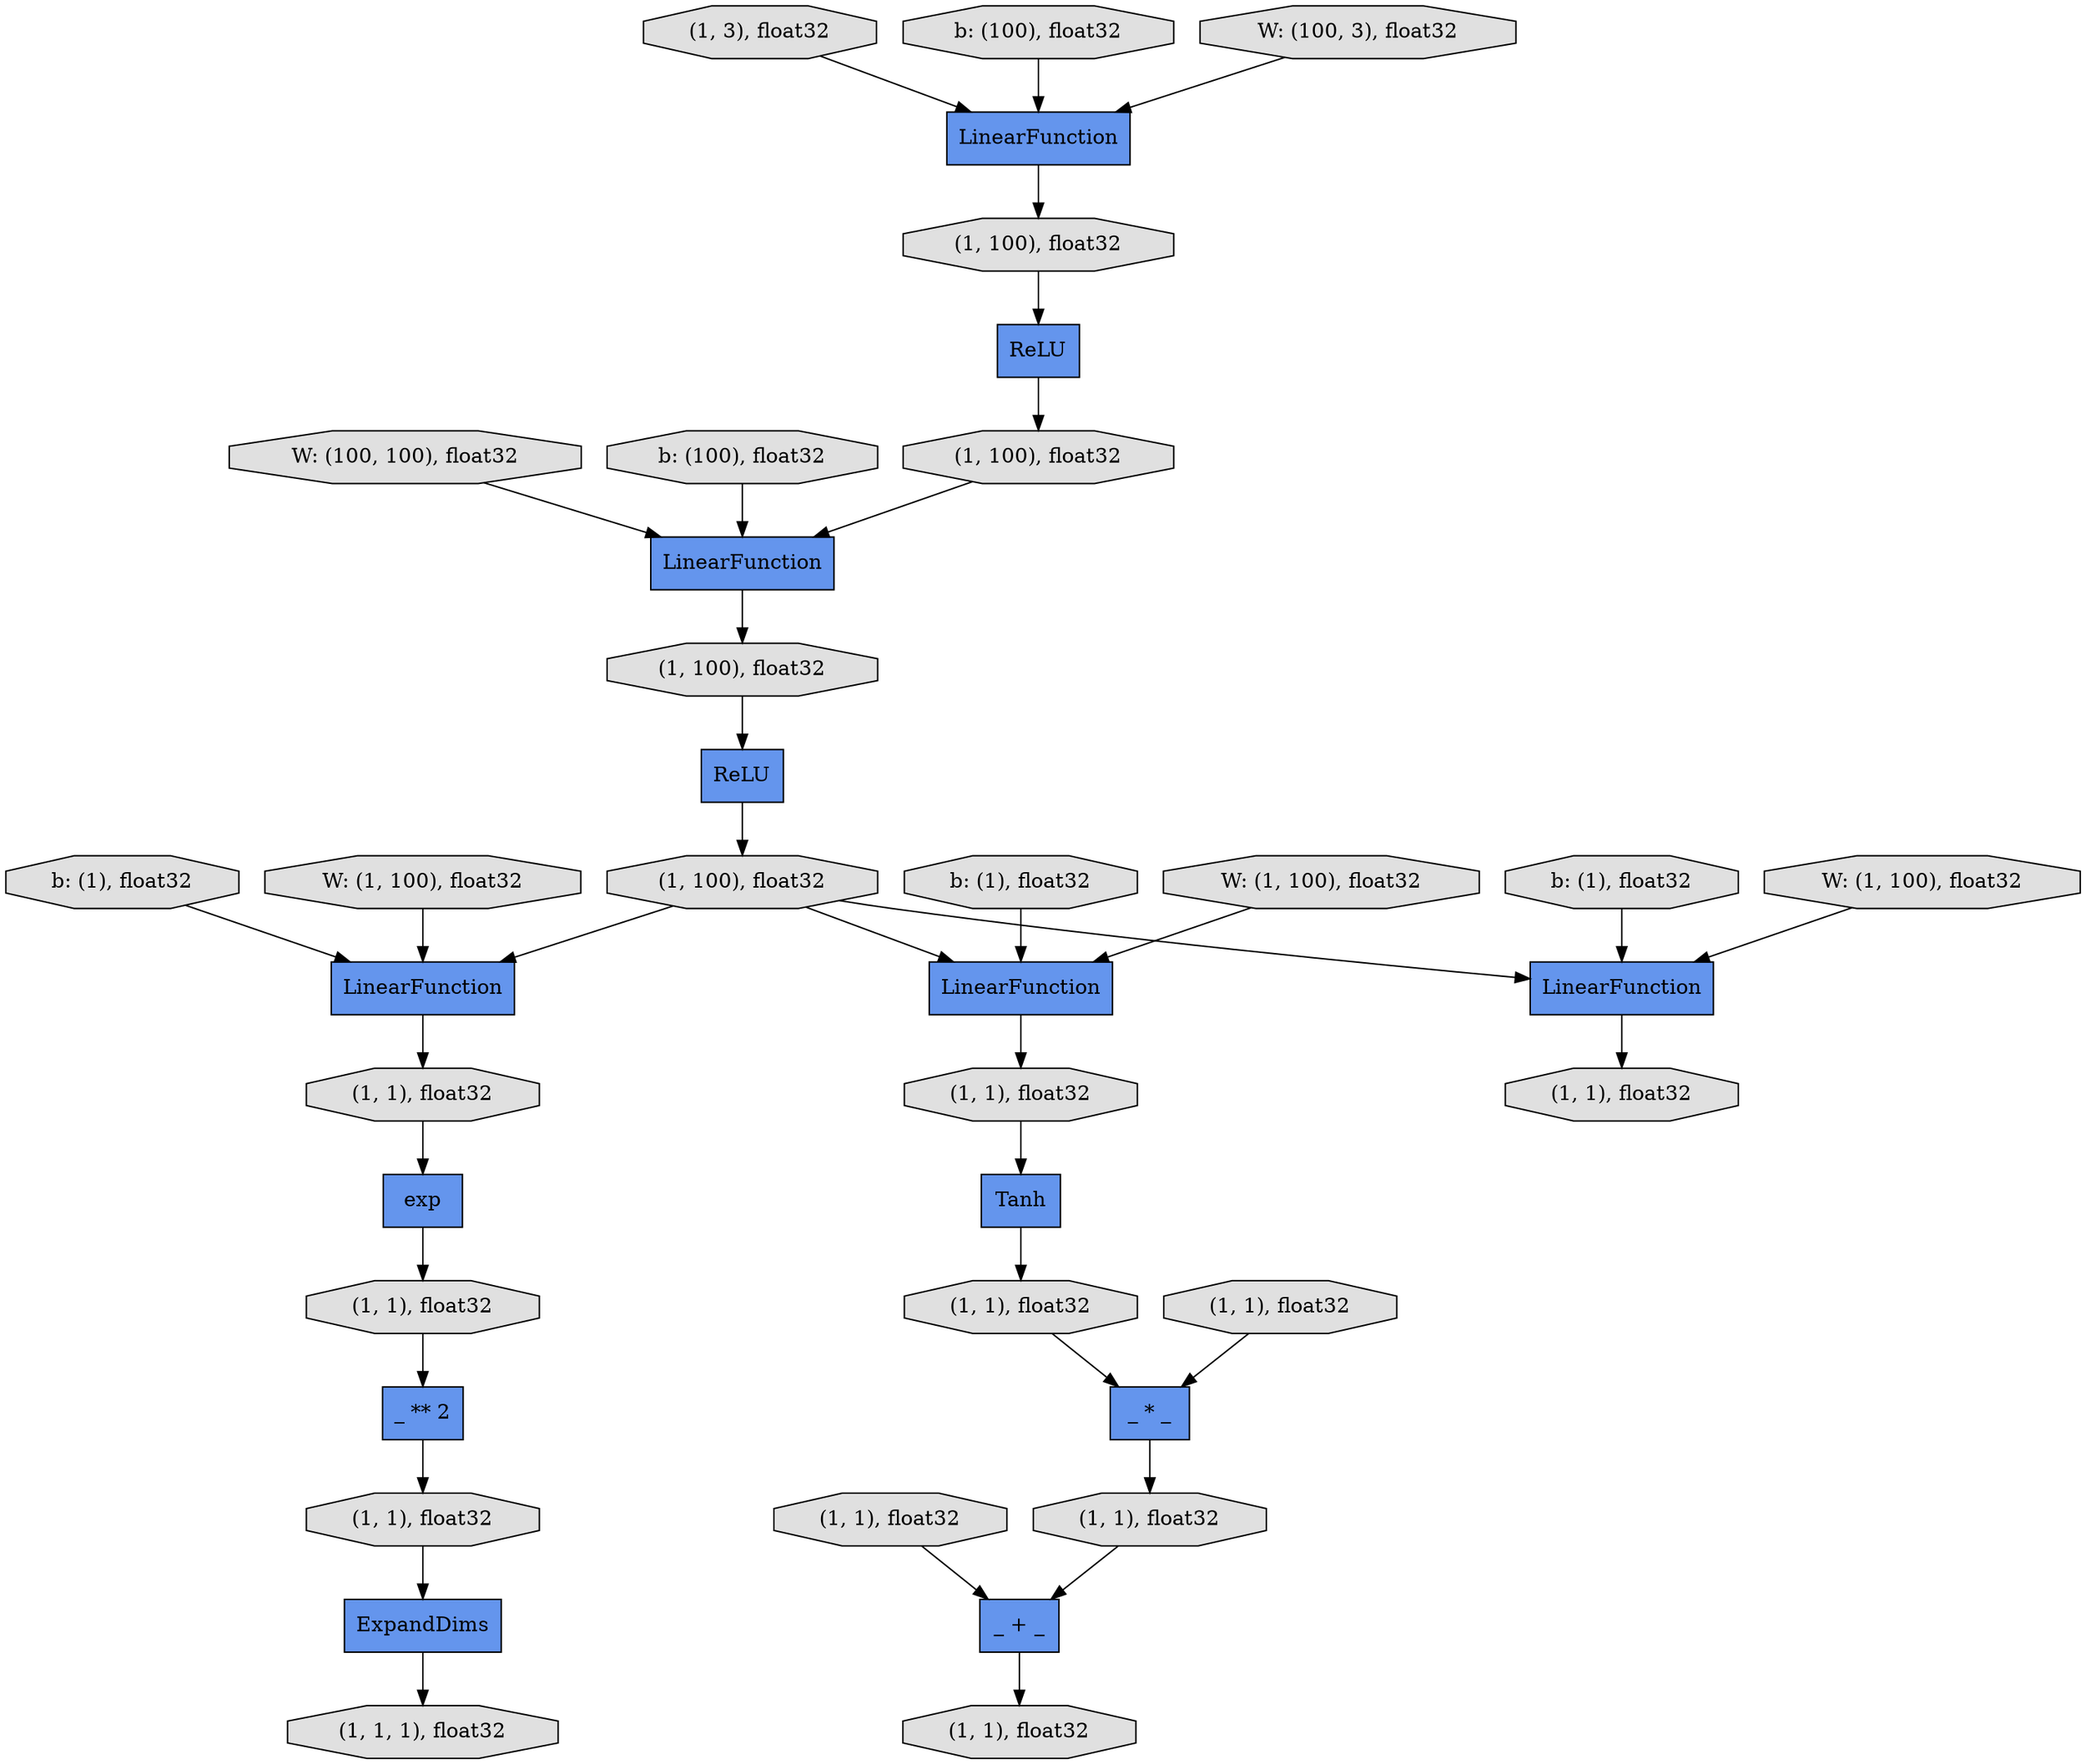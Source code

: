 digraph graphname{rankdir=TB;139875445069864 [label="_ ** 2",shape="record",fillcolor="#6495ED",style="filled"];139875445067848 [label="b: (1), float32",shape="octagon",fillcolor="#E0E0E0",style="filled"];139875445069920 [label="(1, 1), float32",shape="octagon",fillcolor="#E0E0E0",style="filled"];139875445069976 [label="exp",shape="record",fillcolor="#6495ED",style="filled"];139875445067960 [label="(1, 3), float32",shape="octagon",fillcolor="#E0E0E0",style="filled"];139875445070032 [label="(1, 1), float32",shape="octagon",fillcolor="#E0E0E0",style="filled"];139875445008592 [label="b: (100), float32",shape="octagon",fillcolor="#E0E0E0",style="filled"];139875445070088 [label="(1, 1), float32",shape="octagon",fillcolor="#E0E0E0",style="filled"];139875445068128 [label="W: (1, 100), float32",shape="octagon",fillcolor="#E0E0E0",style="filled"];139875791151456 [label="W: (100, 3), float32",shape="octagon",fillcolor="#E0E0E0",style="filled"];139875445070256 [label="(1, 1), float32",shape="octagon",fillcolor="#E0E0E0",style="filled"];139875695172016 [label="LinearFunction",shape="record",fillcolor="#6495ED",style="filled"];139875445008872 [label="W: (100, 100), float32",shape="octagon",fillcolor="#E0E0E0",style="filled"];139875445070368 [label="(1, 1), float32",shape="octagon",fillcolor="#E0E0E0",style="filled"];139875445068408 [label="b: (1), float32",shape="octagon",fillcolor="#E0E0E0",style="filled"];139875445070592 [label="(1, 1), float32",shape="octagon",fillcolor="#E0E0E0",style="filled"];139875445009152 [label="b: (100), float32",shape="octagon",fillcolor="#E0E0E0",style="filled"];139875445068744 [label="ReLU",shape="record",fillcolor="#6495ED",style="filled"];139875445068800 [label="(1, 100), float32",shape="octagon",fillcolor="#E0E0E0",style="filled"];139875445068856 [label="LinearFunction",shape="record",fillcolor="#6495ED",style="filled"];139875445070928 [label="(1, 1), float32",shape="octagon",fillcolor="#E0E0E0",style="filled"];139875445068912 [label="(1, 100), float32",shape="octagon",fillcolor="#E0E0E0",style="filled"];139875445070984 [label="ExpandDims",shape="record",fillcolor="#6495ED",style="filled"];139875445009600 [label="W: (1, 100), float32",shape="octagon",fillcolor="#E0E0E0",style="filled"];139875695172800 [label="ReLU",shape="record",fillcolor="#6495ED",style="filled"];139875445069024 [label="(1, 100), float32",shape="octagon",fillcolor="#E0E0E0",style="filled"];139875445069080 [label="(1, 1), float32",shape="octagon",fillcolor="#E0E0E0",style="filled"];139875445071152 [label="(1, 1, 1), float32",shape="octagon",fillcolor="#E0E0E0",style="filled"];139875445069192 [label="(1, 100), float32",shape="octagon",fillcolor="#E0E0E0",style="filled"];139875654575496 [label="LinearFunction",shape="record",fillcolor="#6495ED",style="filled"];139875445069248 [label="Tanh",shape="record",fillcolor="#6495ED",style="filled"];139875445009880 [label="b: (1), float32",shape="octagon",fillcolor="#E0E0E0",style="filled"];139875445069304 [label="LinearFunction",shape="record",fillcolor="#6495ED",style="filled"];139875445069416 [label="(1, 1), float32",shape="octagon",fillcolor="#E0E0E0",style="filled"];139875654510184 [label="LinearFunction",shape="record",fillcolor="#6495ED",style="filled"];139875445069528 [label="_ + _",shape="record",fillcolor="#6495ED",style="filled"];139875445010160 [label="W: (1, 100), float32",shape="octagon",fillcolor="#E0E0E0",style="filled"];139875445069640 [label="(1, 1), float32",shape="octagon",fillcolor="#E0E0E0",style="filled"];139875445069752 [label="_ * _",shape="record",fillcolor="#6495ED",style="filled"];139875654575496 -> 139875445069080;139875445068912 -> 139875695172016;139875445070984 -> 139875445071152;139875445009152 -> 139875695172016;139875445068856 -> 139875445069416;139875445069304 -> 139875445070368;139875445069920 -> 139875445069752;139875445070088 -> 139875445069528;139875445070928 -> 139875445070984;139875445069192 -> 139875445069304;139875445008872 -> 139875695172016;139875445069416 -> 139875445069248;139875445070592 -> 139875445069864;139875445069752 -> 139875445070032;139875445009600 -> 139875654575496;139875445008592 -> 139875654510184;139875445069248 -> 139875445069640;139875445068408 -> 139875445069304;139875445067848 -> 139875445068856;139875445069640 -> 139875445069752;139875445068744 -> 139875445069192;139875445070368 -> 139875445069976;139875695172800 -> 139875445068912;139875445069528 -> 139875445070256;139875445068800 -> 139875695172800;139875445069192 -> 139875654575496;139875445069864 -> 139875445070928;139875445068128 -> 139875445069304;139875445067960 -> 139875654510184;139875445069024 -> 139875445068744;139875445070032 -> 139875445069528;139875695172016 -> 139875445069024;139875445010160 -> 139875445068856;139875654510184 -> 139875445068800;139875445069192 -> 139875445068856;139875445069976 -> 139875445070592;139875445009880 -> 139875654575496;139875791151456 -> 139875654510184;}